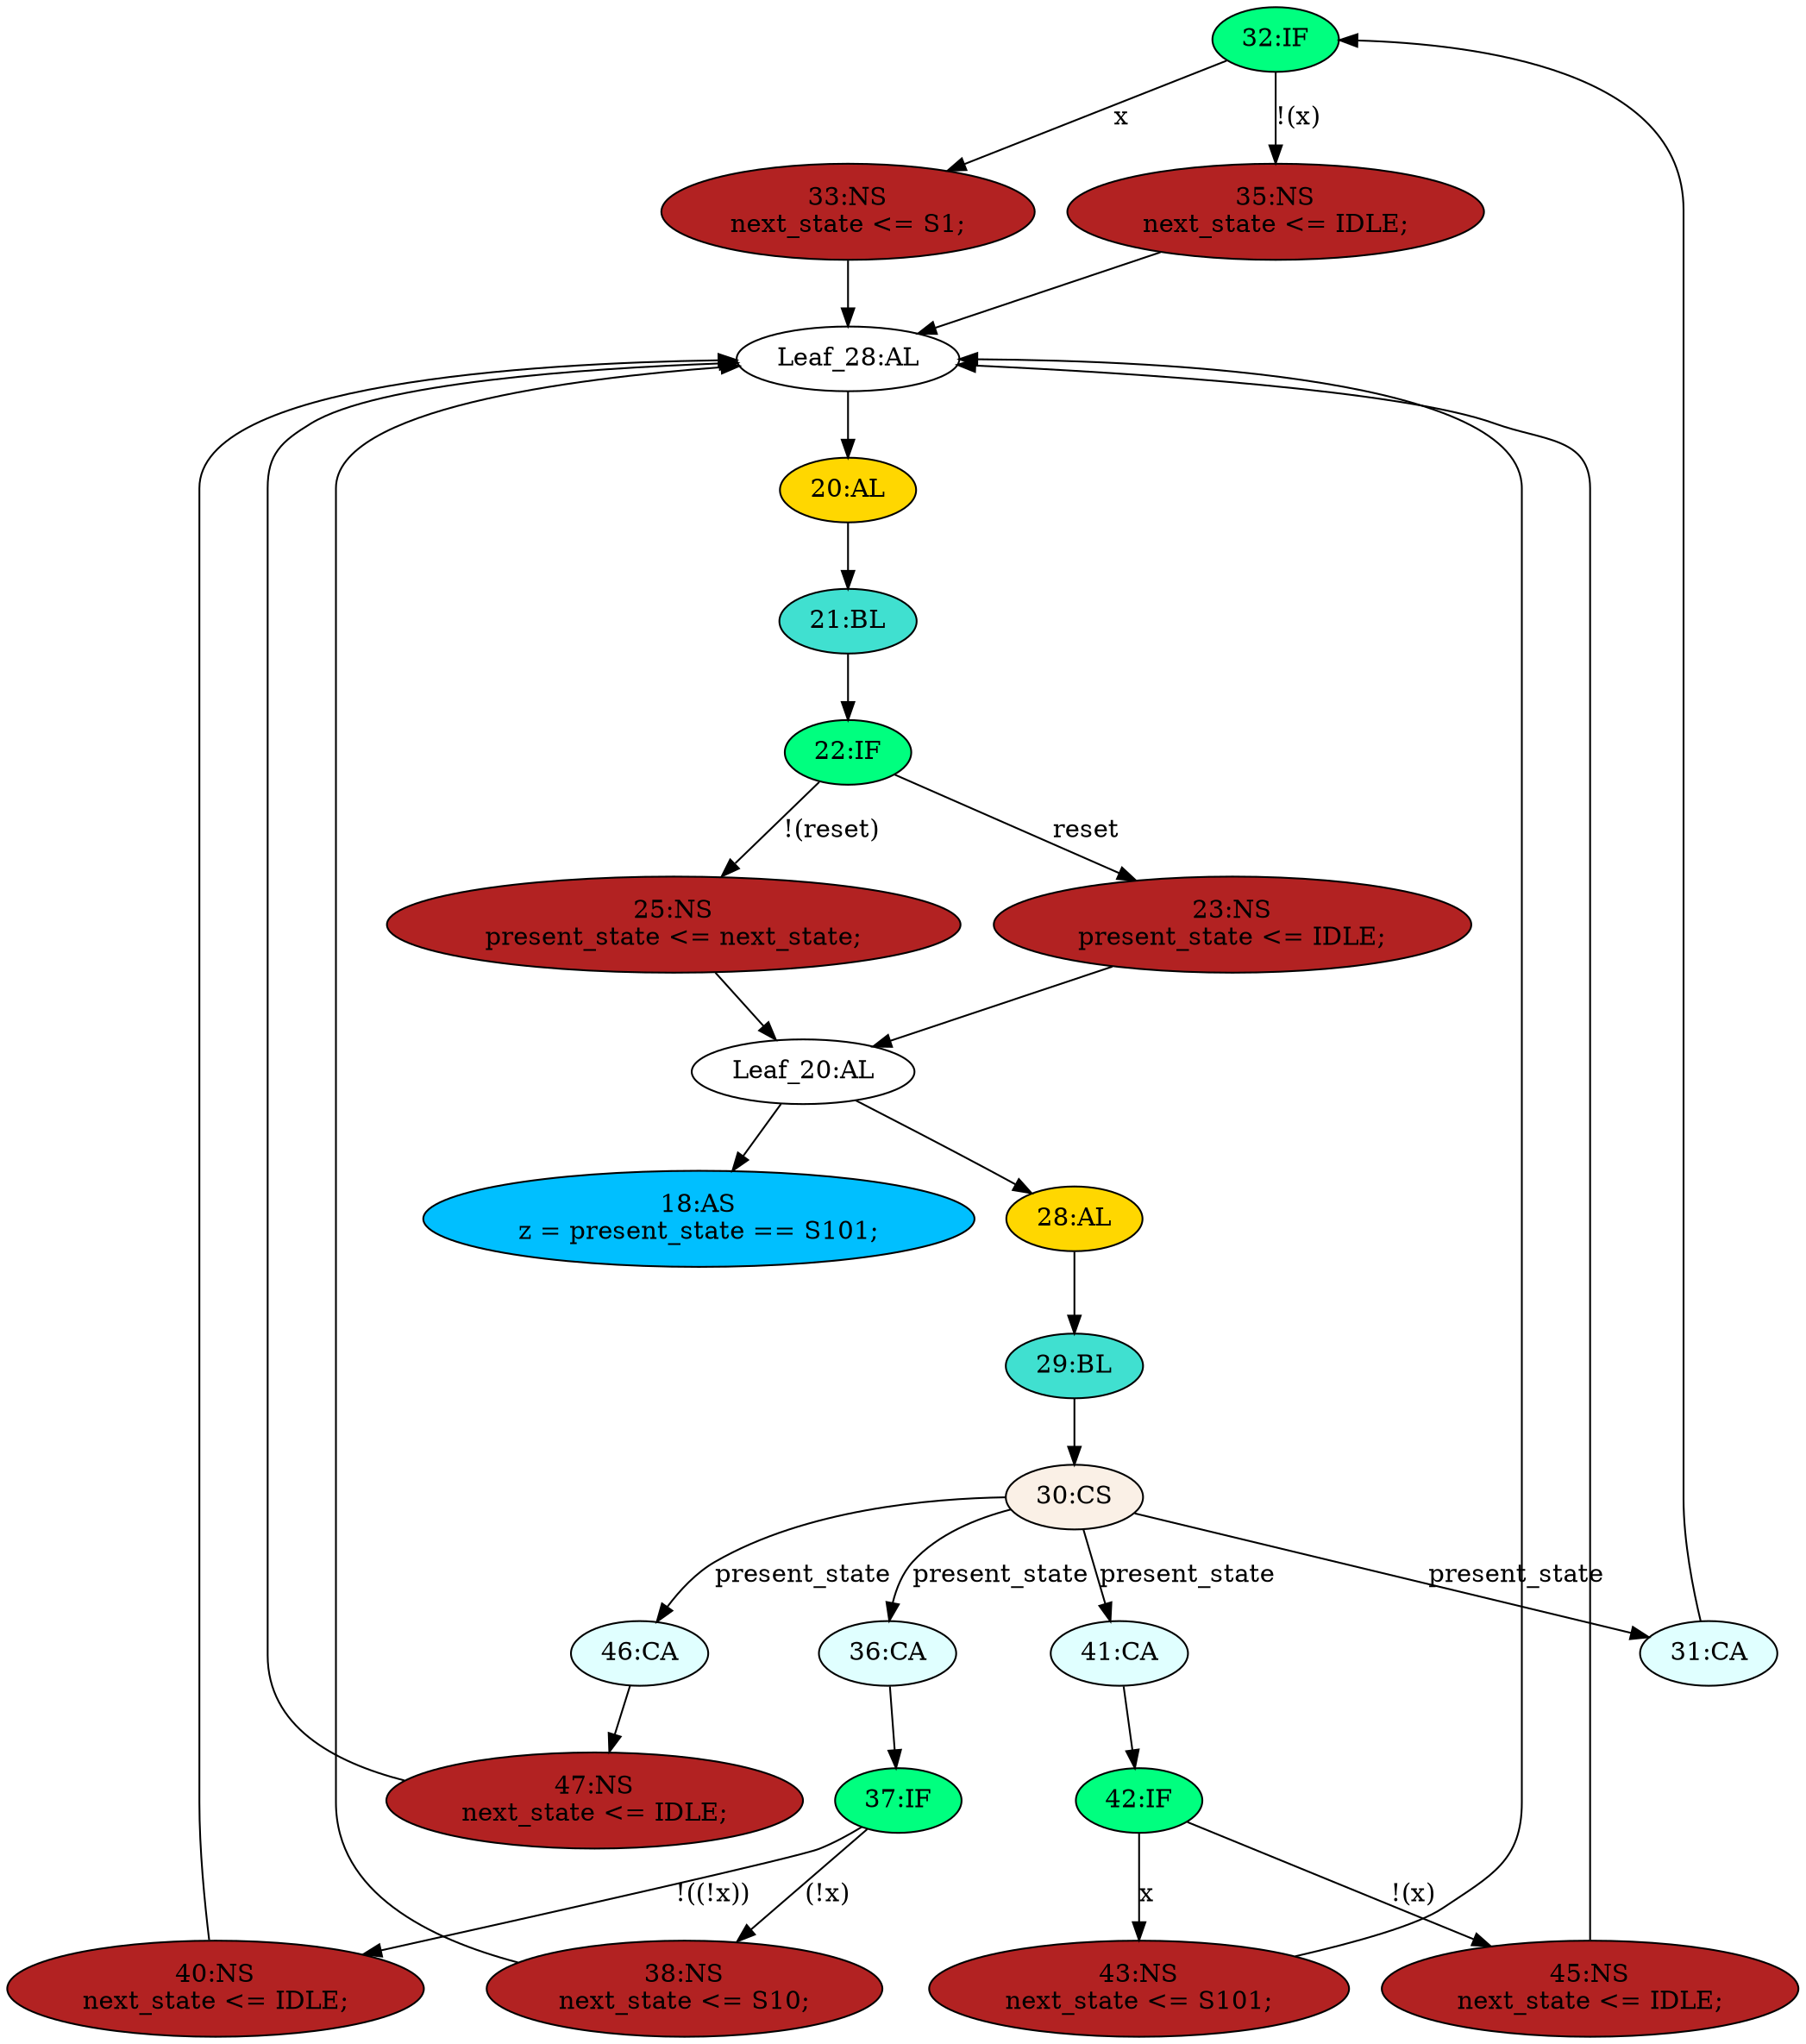 strict digraph "compose( ,  )" {
	node [label="\N"];
	"32:IF"	[ast="<pyverilog.vparser.ast.IfStatement object at 0x7f0414860f90>",
		fillcolor=springgreen,
		label="32:IF",
		statements="[]",
		style=filled,
		typ=IfStatement];
	"33:NS"	[ast="<pyverilog.vparser.ast.NonblockingSubstitution object at 0x7f0414860d10>",
		fillcolor=firebrick,
		label="33:NS
next_state <= S1;",
		statements="[<pyverilog.vparser.ast.NonblockingSubstitution object at 0x7f0414860d10>]",
		style=filled,
		typ=NonblockingSubstitution];
	"32:IF" -> "33:NS"	[cond="['x']",
		label=x,
		lineno=32];
	"35:NS"	[ast="<pyverilog.vparser.ast.NonblockingSubstitution object at 0x7f04145c6510>",
		fillcolor=firebrick,
		label="35:NS
next_state <= IDLE;",
		statements="[<pyverilog.vparser.ast.NonblockingSubstitution object at 0x7f04145c6510>]",
		style=filled,
		typ=NonblockingSubstitution];
	"32:IF" -> "35:NS"	[cond="['x']",
		label="!(x)",
		lineno=32];
	"21:BL"	[ast="<pyverilog.vparser.ast.Block object at 0x7f041454e4d0>",
		fillcolor=turquoise,
		label="21:BL",
		statements="[]",
		style=filled,
		typ=Block];
	"22:IF"	[ast="<pyverilog.vparser.ast.IfStatement object at 0x7f04145bdc50>",
		fillcolor=springgreen,
		label="22:IF",
		statements="[]",
		style=filled,
		typ=IfStatement];
	"21:BL" -> "22:IF"	[cond="[]",
		lineno=None];
	"23:NS"	[ast="<pyverilog.vparser.ast.NonblockingSubstitution object at 0x7f04145bd6d0>",
		fillcolor=firebrick,
		label="23:NS
present_state <= IDLE;",
		statements="[<pyverilog.vparser.ast.NonblockingSubstitution object at 0x7f04145bd6d0>]",
		style=filled,
		typ=NonblockingSubstitution];
	"Leaf_20:AL"	[def_var="['present_state']",
		label="Leaf_20:AL"];
	"23:NS" -> "Leaf_20:AL"	[cond="[]",
		lineno=None];
	"42:IF"	[ast="<pyverilog.vparser.ast.IfStatement object at 0x7f0414458b50>",
		fillcolor=springgreen,
		label="42:IF",
		statements="[]",
		style=filled,
		typ=IfStatement];
	"45:NS"	[ast="<pyverilog.vparser.ast.NonblockingSubstitution object at 0x7f0414458390>",
		fillcolor=firebrick,
		label="45:NS
next_state <= IDLE;",
		statements="[<pyverilog.vparser.ast.NonblockingSubstitution object at 0x7f0414458390>]",
		style=filled,
		typ=NonblockingSubstitution];
	"42:IF" -> "45:NS"	[cond="['x']",
		label="!(x)",
		lineno=42];
	"43:NS"	[ast="<pyverilog.vparser.ast.NonblockingSubstitution object at 0x7f0414458290>",
		fillcolor=firebrick,
		label="43:NS
next_state <= S101;",
		statements="[<pyverilog.vparser.ast.NonblockingSubstitution object at 0x7f0414458290>]",
		style=filled,
		typ=NonblockingSubstitution];
	"42:IF" -> "43:NS"	[cond="['x']",
		label=x,
		lineno=42];
	"40:NS"	[ast="<pyverilog.vparser.ast.NonblockingSubstitution object at 0x7f0414458bd0>",
		fillcolor=firebrick,
		label="40:NS
next_state <= IDLE;",
		statements="[<pyverilog.vparser.ast.NonblockingSubstitution object at 0x7f0414458bd0>]",
		style=filled,
		typ=NonblockingSubstitution];
	"Leaf_28:AL"	[def_var="['next_state']",
		label="Leaf_28:AL"];
	"40:NS" -> "Leaf_28:AL"	[cond="[]",
		lineno=None];
	"33:NS" -> "Leaf_28:AL"	[cond="[]",
		lineno=None];
	"30:CS"	[ast="<pyverilog.vparser.ast.CaseStatement object at 0x7f0414458b10>",
		fillcolor=linen,
		label="30:CS",
		statements="[]",
		style=filled,
		typ=CaseStatement];
	"41:CA"	[ast="<pyverilog.vparser.ast.Case object at 0x7f0414458c10>",
		fillcolor=lightcyan,
		label="41:CA",
		statements="[]",
		style=filled,
		typ=Case];
	"30:CS" -> "41:CA"	[cond="['present_state']",
		label=present_state,
		lineno=30];
	"46:CA"	[ast="<pyverilog.vparser.ast.Case object at 0x7f0414458a50>",
		fillcolor=lightcyan,
		label="46:CA",
		statements="[]",
		style=filled,
		typ=Case];
	"30:CS" -> "46:CA"	[cond="['present_state']",
		label=present_state,
		lineno=30];
	"36:CA"	[ast="<pyverilog.vparser.ast.Case object at 0x7f0414860a50>",
		fillcolor=lightcyan,
		label="36:CA",
		statements="[]",
		style=filled,
		typ=Case];
	"30:CS" -> "36:CA"	[cond="['present_state']",
		label=present_state,
		lineno=30];
	"31:CA"	[ast="<pyverilog.vparser.ast.Case object at 0x7f0418705d10>",
		fillcolor=lightcyan,
		label="31:CA",
		statements="[]",
		style=filled,
		typ=Case];
	"30:CS" -> "31:CA"	[cond="['present_state']",
		label=present_state,
		lineno=30];
	"41:CA" -> "42:IF"	[cond="[]",
		lineno=None];
	"38:NS"	[ast="<pyverilog.vparser.ast.NonblockingSubstitution object at 0x7f0414458350>",
		fillcolor=firebrick,
		label="38:NS
next_state <= S10;",
		statements="[<pyverilog.vparser.ast.NonblockingSubstitution object at 0x7f0414458350>]",
		style=filled,
		typ=NonblockingSubstitution];
	"38:NS" -> "Leaf_28:AL"	[cond="[]",
		lineno=None];
	"47:NS"	[ast="<pyverilog.vparser.ast.NonblockingSubstitution object at 0x7f0414458590>",
		fillcolor=firebrick,
		label="47:NS
next_state <= IDLE;",
		statements="[<pyverilog.vparser.ast.NonblockingSubstitution object at 0x7f0414458590>]",
		style=filled,
		typ=NonblockingSubstitution];
	"46:CA" -> "47:NS"	[cond="[]",
		lineno=None];
	"45:NS" -> "Leaf_28:AL"	[cond="[]",
		lineno=None];
	"25:NS"	[ast="<pyverilog.vparser.ast.NonblockingSubstitution object at 0x7f04145a6750>",
		fillcolor=firebrick,
		label="25:NS
present_state <= next_state;",
		statements="[<pyverilog.vparser.ast.NonblockingSubstitution object at 0x7f04145a6750>]",
		style=filled,
		typ=NonblockingSubstitution];
	"25:NS" -> "Leaf_20:AL"	[cond="[]",
		lineno=None];
	"37:IF"	[ast="<pyverilog.vparser.ast.IfStatement object at 0x7f0414458d10>",
		fillcolor=springgreen,
		label="37:IF",
		statements="[]",
		style=filled,
		typ=IfStatement];
	"36:CA" -> "37:IF"	[cond="[]",
		lineno=None];
	"29:BL"	[ast="<pyverilog.vparser.ast.Block object at 0x7f04145a6350>",
		fillcolor=turquoise,
		label="29:BL",
		statements="[]",
		style=filled,
		typ=Block];
	"29:BL" -> "30:CS"	[cond="[]",
		lineno=None];
	"20:AL"	[ast="<pyverilog.vparser.ast.Always object at 0x7f04145b1150>",
		clk_sens=True,
		fillcolor=gold,
		label="20:AL",
		sens="['clk', 'reset']",
		statements="[]",
		style=filled,
		typ=Always,
		use_var="['reset', 'next_state']"];
	"20:AL" -> "21:BL"	[cond="[]",
		lineno=None];
	"18:AS"	[ast="<pyverilog.vparser.ast.Assign object at 0x7f04145a3210>",
		def_var="['z']",
		fillcolor=deepskyblue,
		label="18:AS
z = present_state == S101;",
		statements="[]",
		style=filled,
		typ=Assign,
		use_var="['present_state']"];
	"37:IF" -> "40:NS"	[cond="['x']",
		label="!((!x))",
		lineno=37];
	"37:IF" -> "38:NS"	[cond="['x']",
		label="(!x)",
		lineno=37];
	"35:NS" -> "Leaf_28:AL"	[cond="[]",
		lineno=None];
	"31:CA" -> "32:IF"	[cond="[]",
		lineno=None];
	"Leaf_28:AL" -> "20:AL";
	"43:NS" -> "Leaf_28:AL"	[cond="[]",
		lineno=None];
	"22:IF" -> "23:NS"	[cond="['reset']",
		label=reset,
		lineno=22];
	"22:IF" -> "25:NS"	[cond="['reset']",
		label="!(reset)",
		lineno=22];
	"47:NS" -> "Leaf_28:AL"	[cond="[]",
		lineno=None];
	"Leaf_20:AL" -> "18:AS";
	"28:AL"	[ast="<pyverilog.vparser.ast.Always object at 0x7f04145a6090>",
		clk_sens=False,
		fillcolor=gold,
		label="28:AL",
		sens="['present_state', 'x']",
		statements="[]",
		style=filled,
		typ=Always,
		use_var="['x', 'present_state']"];
	"Leaf_20:AL" -> "28:AL";
	"28:AL" -> "29:BL"	[cond="[]",
		lineno=None];
}
